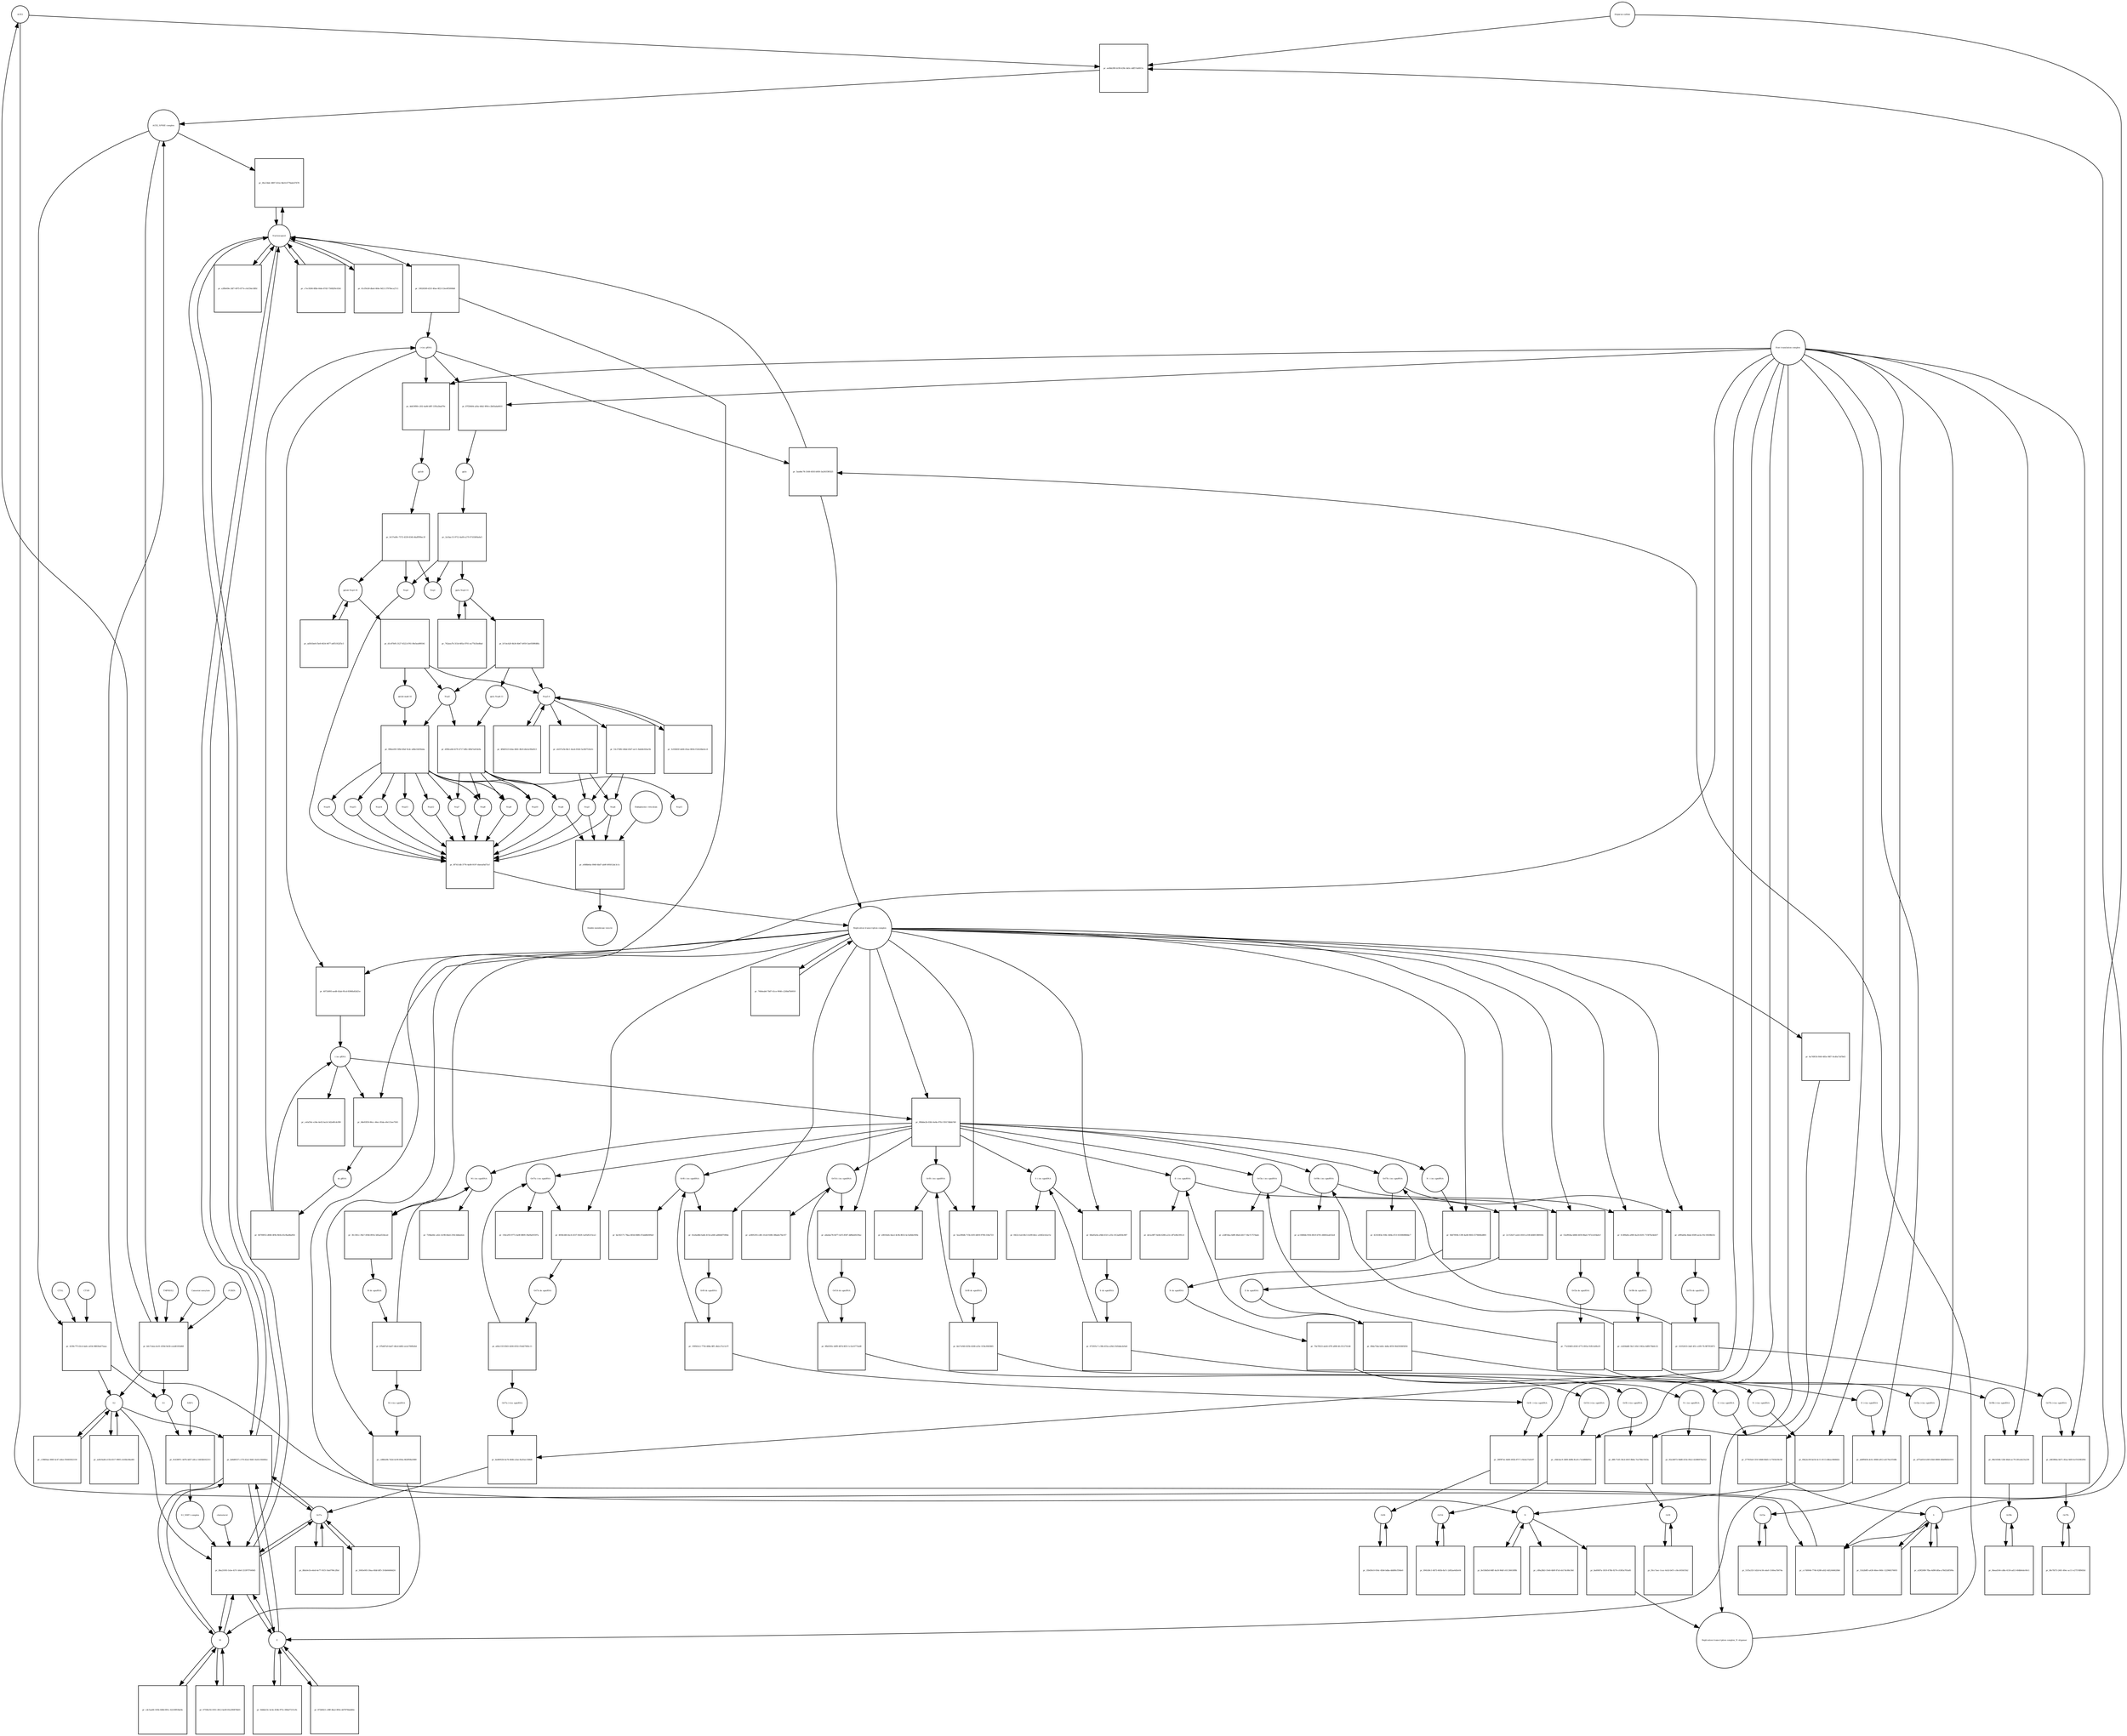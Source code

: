 strict digraph  {
ACE2 [annotation="", bipartite=0, cls=macromolecule, fontsize=4, label=ACE2, shape=circle];
"pr_ee0bb399-b199-439c-bb5c-ddf57afd015c" [annotation="", bipartite=1, cls=process, fontsize=4, label="pr_ee0bb399-b199-439c-bb5c-ddf57afd015c", shape=square];
"ACE2_SPIKE complex" [annotation="", bipartite=0, cls=complex, fontsize=4, label="ACE2_SPIKE complex", shape=circle];
"Heparan sulfate" [annotation="urn_miriam_obo.chebi_CHEBI%3A28815", bipartite=0, cls="simple chemical", fontsize=4, label="Heparan sulfate", shape=circle];
S [annotation=urn_miriam_uniprot_P0DTC2, bipartite=0, cls=macromolecule, fontsize=4, label=S, shape=circle];
Nucleocapsid [annotation="urn_miriam_obo.go_GO%3A0019013", bipartite=0, cls=complex, fontsize=4, label=Nucleocapsid, shape=circle];
"pr_0fa134dc-0897-451e-9dc8-6779abc67678" [annotation="", bipartite=1, cls=process, fontsize=4, label="pr_0fa134dc-0897-451e-9dc8-6779abc67678", shape=square];
"pr_4339c77f-43c4-4a6c-a034-98839a475aaa" [annotation="", bipartite=1, cls=process, fontsize=4, label="pr_4339c77f-43c4-4a6c-a034-98839a475aaa", shape=square];
S2 [annotation=urn_miriam_interpro_IPR002552, bipartite=0, cls=macromolecule, fontsize=4, label=S2, shape=circle];
CTSB [annotation="", bipartite=0, cls=macromolecule, fontsize=4, label=CTSB, shape=circle];
CTSL [annotation="", bipartite=0, cls=macromolecule, fontsize=4, label=CTSL, shape=circle];
S1 [annotation=urn_miriam_interpro_IPR002551, bipartite=0, cls=macromolecule, fontsize=4, label=S1, shape=circle];
"pr_cc7d0044-7746-4288-afd2-4d52444620b6" [annotation="", bipartite=1, cls=process, fontsize=4, label="pr_cc7d0044-7746-4288-afd2-4d52444620b6", shape=square];
"pr_8ba21093-3cbe-437c-b0ef-25397f7649d5" [annotation="", bipartite=1, cls=process, fontsize=4, label="pr_8ba21093-3cbe-437c-b0ef-25397f7649d5", shape=square];
cholesterol [annotation="urn_miriam_obo.chebi_CHEBI%3A16113", bipartite=0, cls="simple chemical", fontsize=4, label=cholesterol, shape=circle];
"S1_NRP1 complex" [annotation="", bipartite=0, cls=complex, fontsize=4, label="S1_NRP1 complex", shape=circle];
E [annotation=urn_miriam_uniprot_P0DTC4, bipartite=0, cls=macromolecule, fontsize=4, label=E, shape=circle];
M [annotation=urn_miriam_uniprot_P0DTC5, bipartite=0, cls=macromolecule, fontsize=4, label=M, shape=circle];
Orf7a [annotation=urn_miriam_uniprot_P0DTC7, bipartite=0, cls=macromolecule, fontsize=4, label=Orf7a, shape=circle];
"pr_10026569-d31f-40ae-8f23-53ee9f5006b8" [annotation="", bipartite=1, cls=process, fontsize=4, label="pr_10026569-d31f-40ae-8f23-53ee9f5006b8", shape=square];
"(+)ss gRNA" [annotation=urn_miriam_refseq_NC_045512, bipartite=0, cls="nucleic acid feature", fontsize=4, label="(+)ss gRNA", shape=circle];
N [annotation=urn_miriam_uniprot_P0DTC9, bipartite=0, cls="macromolecule multimer", fontsize=4, label=N, shape=circle];
"pr_c7ec9266-8fbb-44de-87d5-75682f0c63b1" [annotation="", bipartite=1, cls=process, fontsize=4, label="pr_c7ec9266-8fbb-44de-87d5-75682f0c63b1", shape=square];
"pr_61cf9cb9-dba4-464e-9d13-37978eca27c1" [annotation="", bipartite=1, cls=process, fontsize=4, label="pr_61cf9cb9-dba4-464e-9d13-37978eca27c1", shape=square];
"pr_c89a28b3-19e8-4b9f-87af-eb17dc88c58d" [annotation="", bipartite=1, cls=process, fontsize=4, label="pr_c89a28b3-19e8-4b9f-87af-eb17dc88c58d", shape=square];
"pr_8e558d5d-84ff-4a18-96df-c61136618f8b" [annotation="", bipartite=1, cls=process, fontsize=4, label="pr_8e558d5d-84ff-4a18-96df-c61136618f8b", shape=square];
"N (+)ss sgmRNA" [annotation=urn_miriam_ncbigene_43740575, bipartite=0, cls="nucleic acid feature", fontsize=4, label="N (+)ss sgmRNA", shape=circle];
"pr_69a2ec00-be54-4c11-8113-d8eac6848d2c" [annotation="", bipartite=1, cls=process, fontsize=4, label="pr_69a2ec00-be54-4c11-8113-d8eac6848d2c", shape=square];
"Host translation complex" [annotation="urn_miriam_obo.go_GO%3A0070992", bipartite=0, cls=complex, fontsize=4, label="Host translation complex", shape=circle];
"pr_a3f8e69e-24f7-4975-877e-c6cf54e16ffd" [annotation="", bipartite=1, cls=process, fontsize=4, label="pr_a3f8e69e-24f7-4975-877e-c6cf54e16ffd", shape=square];
"pr_b0c7cbea-bc01-459d-9e58-ceed6181b86f" [annotation="", bipartite=1, cls=process, fontsize=4, label="pr_b0c7cbea-bc01-459d-9e58-ceed6181b86f", shape=square];
FURIN [annotation="", bipartite=0, cls=macromolecule, fontsize=4, label=FURIN, shape=circle];
TMPRSS2 [annotation="", bipartite=0, cls=macromolecule, fontsize=4, label=TMPRSS2, shape=circle];
"Camostat mesylate" [annotation="urn_miriam_pubchem.compound_2536", bipartite=0, cls="simple chemical", fontsize=4, label="Camostat mesylate", shape=circle];
"pr_c396f4ae-006f-4c47-a8ee-f5045f452159" [annotation="", bipartite=1, cls=process, fontsize=4, label="pr_c396f4ae-006f-4c47-a8ee-f5045f452159", shape=square];
"Replication transcription complex_N oligomer" [annotation="", bipartite=0, cls=complex, fontsize=4, label="Replication transcription complex_N oligomer", shape=circle];
"pr_5aa8dc78-3168-4503-b930-3a261f3f0325" [annotation="", bipartite=1, cls=process, fontsize=4, label="pr_5aa8dc78-3168-4503-b930-3a261f3f0325", shape=square];
"Replication transcription complex" [annotation="", bipartite=0, cls=complex, fontsize=4, label="Replication transcription complex", shape=circle];
"pr_bd4d0537-c170-42a2-9d41-0a41c04440ec" [annotation="", bipartite=1, cls=process, fontsize=4, label="pr_bd4d0537-c170-42a2-9d41-0a41c04440ec", shape=square];
"pr_ae8c0ad4-e15b-4517-9905-cb16bc84a4fd" [annotation="", bipartite=1, cls=process, fontsize=4, label="pr_ae8c0ad4-e15b-4517-9905-cb16bc84a4fd", shape=square];
"pp1a Nsp3-11" [annotation=urn_miriam_uniprot_P0DTC1, bipartite=0, cls=macromolecule, fontsize=4, label="pp1a Nsp3-11", shape=circle];
"pr_b7cbcb20-4b34-4b47-b959-5ae0589fd8fa" [annotation="", bipartite=1, cls=process, fontsize=4, label="pr_b7cbcb20-4b34-4b47-b959-5ae0589fd8fa", shape=square];
"pp1a Nsp6-11" [annotation=urn_miriam_uniprot_P0DTC1, bipartite=0, cls=macromolecule, fontsize=4, label="pp1a Nsp6-11", shape=circle];
"Nsp3-4" [annotation="urn_miriam_ncbiprotein_YP_009725299|urn_miriam_ncbiprotein_YP_009725300", bipartite=0, cls=macromolecule, fontsize=4, label="Nsp3-4", shape=circle];
Nsp5 [annotation=urn_miriam_ncbiprotein_YP_009725301, bipartite=0, cls="macromolecule multimer", fontsize=4, label=Nsp5, shape=circle];
"Endoplasmic reticulum" [annotation="urn_miriam_obo.go_GO%3A0005783", bipartite=0, cls=complex, fontsize=4, label="Endoplasmic reticulum", shape=circle];
"pr_e088b64a-0949-4bd7-ab9f-695012dc3c1c" [annotation="", bipartite=1, cls=process, fontsize=4, label="pr_e088b64a-0949-4bd7-ab9f-695012dc3c1c", shape=square];
"Double-membrane vesicle" [annotation="urn_miriam_obo.go_GO%3A0039718", bipartite=0, cls=complex, fontsize=4, label="Double-membrane vesicle", shape=circle];
Nsp4 [annotation=urn_miriam_ncbiprotein_YP_009725300, bipartite=0, cls=macromolecule, fontsize=4, label=Nsp4, shape=circle];
Nsp3 [annotation=urn_miriam_ncbiprotein_YP_009725299, bipartite=0, cls=macromolecule, fontsize=4, label=Nsp3, shape=circle];
Nsp6 [annotation=urn_miriam_ncbiprotein_YP_009725302, bipartite=0, cls=macromolecule, fontsize=4, label=Nsp6, shape=circle];
"pr_762aea7b-315d-485a-8701-ea77b35ed8ad" [annotation="", bipartite=1, cls=process, fontsize=4, label="pr_762aea7b-315d-485a-8701-ea77b35ed8ad", shape=square];
"pr_5c83b92f-de66-45ae-8834-f32424be4cc6" [annotation="", bipartite=1, cls=process, fontsize=4, label="pr_5c83b92f-de66-45ae-8834-f32424be4cc6", shape=square];
"pp1ab Nsp3-16" [annotation=urn_miriam_uniprot_P0DTD1, bipartite=0, cls=macromolecule, fontsize=4, label="pp1ab Nsp3-16", shape=circle];
"pr_ad561be6-f5e8-4024-9d77-a6f51922f5c5" [annotation="", bipartite=1, cls=process, fontsize=4, label="pr_ad561be6-f5e8-4024-9d77-a6f51922f5c5", shape=square];
"pr_d1c87b95-3127-4522-b761-f8e5ea089341" [annotation="", bipartite=1, cls=process, fontsize=4, label="pr_d1c87b95-3127-4522-b761-f8e5ea089341", shape=square];
"pp1ab nsp6-16" [annotation=urn_miriam_uniprot_P0DTD1, bipartite=0, cls=macromolecule, fontsize=4, label="pp1ab nsp6-16", shape=circle];
"pr_cdc5aa66-165b-448d-891c-42230f03be9e" [annotation="", bipartite=1, cls=process, fontsize=4, label="pr_cdc5aa66-165b-448d-891c-42230f03be9e", shape=square];
"pr_0ddda53c-bc4e-454b-975c-084ef7215c9c" [annotation="", bipartite=1, cls=process, fontsize=4, label="pr_0ddda53c-bc4e-454b-975c-084ef7215c9c", shape=square];
"pr_e29f2089-7fba-4d98-bfba-a78d32df599a" [annotation="", bipartite=1, cls=process, fontsize=4, label="pr_e29f2089-7fba-4d98-bfba-a78d32df599a", shape=square];
"pr_07594c92-0351-49c2-be49-65e290876b01" [annotation="", bipartite=1, cls=process, fontsize=4, label="pr_07594c92-0351-49c2-be49-65e290876b01", shape=square];
"pr_872bf421-c88f-4ba2-805e-dd7879dadb6e" [annotation="", bipartite=1, cls=process, fontsize=4, label="pr_872bf421-c88f-4ba2-805e-dd7879dadb6e", shape=square];
"pr_51b2b8f5-a430-46ee-840c-122966576693" [annotation="", bipartite=1, cls=process, fontsize=4, label="pr_51b2b8f5-a430-46ee-840c-122966576693", shape=square];
"pr_8bfa0e1b-e6eb-4e77-91f3-16a0796c2fbd" [annotation="", bipartite=1, cls=process, fontsize=4, label="pr_8bfa0e1b-e6eb-4e77-91f3-16a0796c2fbd", shape=square];
Orf6 [annotation=urn_miriam_uniprot_P0DTC6, bipartite=0, cls=macromolecule, fontsize=4, label=Orf6, shape=circle];
"pr_1fb450c0-054c-45b6-bdba-ddd80cf59de0" [annotation="", bipartite=1, cls=process, fontsize=4, label="pr_1fb450c0-054c-45b6-bdba-ddd80cf59de0", shape=square];
Orf3a [annotation=urn_miriam_uniprot_P0DTC3, bipartite=0, cls=macromolecule, fontsize=4, label=Orf3a, shape=circle];
"pr_51f5a333-1d2d-4c56-a4a0-1160ea7b074a" [annotation="", bipartite=1, cls=process, fontsize=4, label="pr_51f5a333-1d2d-4c56-a4a0-1160ea7b074a", shape=square];
Orf8 [annotation=urn_miriam_uniprot_P0DTC8, bipartite=0, cls=macromolecule, fontsize=4, label=Orf8, shape=circle];
"pr_f0cc7aec-1cac-4cb3-b47c-c8ce503d15b2" [annotation="", bipartite=1, cls=process, fontsize=4, label="pr_f0cc7aec-1cac-4cb3-b47c-c8ce503d15b2", shape=square];
Orf9b [annotation=urn_miriam_uniprot_P0DTD2, bipartite=0, cls=macromolecule, fontsize=4, label=Orf9b, shape=circle];
"pr_0bead164-cd8a-4150-ad13-40db0ebc60c1" [annotation="", bipartite=1, cls=process, fontsize=4, label="pr_0bead164-cd8a-4150-ad13-40db0ebc60c1", shape=square];
Orf14 [annotation=urn_miriam_uniprot_P0DTD3, bipartite=0, cls=macromolecule, fontsize=4, label=Orf14, shape=circle];
"pr_0941d9c1-8d73-465b-8a7c-2d92ae6d5e04" [annotation="", bipartite=1, cls=process, fontsize=4, label="pr_0941d9c1-8d73-465b-8a7c-2d92ae6d5e04", shape=square];
Orf7b [annotation=urn_miriam_uniprot_P0DTD8, bipartite=0, cls=macromolecule, fontsize=4, label=Orf7b, shape=circle];
"pr_8fe7fd73-2401-49ec-ac11-e2757df845b1" [annotation="", bipartite=1, cls=process, fontsize=4, label="pr_8fe7fd73-2401-49ec-ac11-e2757df845b1", shape=square];
"pr_5065e005-30aa-4fdd-bff5-314b64466d24" [annotation="", bipartite=1, cls=process, fontsize=4, label="pr_5065e005-30aa-4fdd-bff5-314b64466d24", shape=square];
"M (+)ss sgmRNA" [annotation="", bipartite=0, cls="nucleic acid feature", fontsize=4, label="M (+)ss sgmRNA", shape=circle];
"pr_cd8bfa9b-7d2d-4c09-856a-862ff08a5989" [annotation="", bipartite=1, cls=process, fontsize=4, label="pr_cd8bfa9b-7d2d-4c09-856a-862ff08a5989", shape=square];
"E (+)ss sgmRNA" [annotation="", bipartite=0, cls="nucleic acid feature", fontsize=4, label="E (+)ss sgmRNA", shape=circle];
"pr_ab9f9456-dc0c-4968-a812-ed170a1f168b" [annotation="", bipartite=1, cls=process, fontsize=4, label="pr_ab9f9456-dc0c-4968-a812-ed170a1f168b", shape=square];
"S (+)ss sgmRNA" [annotation="", bipartite=0, cls="nucleic acid feature", fontsize=4, label="S (+)ss sgmRNA", shape=circle];
"pr_277935e0-331f-4848-8b45-1c7503e59c58" [annotation="", bipartite=1, cls=process, fontsize=4, label="pr_277935e0-331f-4848-8b45-1c7503e59c58", shape=square];
"Orf7a (+)ss sgmRNA" [annotation="", bipartite=0, cls="nucleic acid feature", fontsize=4, label="Orf7a (+)ss sgmRNA", shape=circle];
"pr_bed6952b-4a76-464b-a3ae-8a2faec568d0" [annotation="", bipartite=1, cls=process, fontsize=4, label="pr_bed6952b-4a76-464b-a3ae-8a2faec568d0", shape=square];
"Orf6  (+)ss sgmRNA" [annotation="", bipartite=0, cls="nucleic acid feature", fontsize=4, label="Orf6  (+)ss sgmRNA", shape=circle];
"pr_28f9f7ee-4d40-492b-8717-c9e4e27a0e97" [annotation="", bipartite=1, cls=process, fontsize=4, label="pr_28f9f7ee-4d40-492b-8717-c9e4e27a0e97", shape=square];
"Orf3a (+)ss sgmRNA" [annotation="", bipartite=0, cls="nucleic acid feature", fontsize=4, label="Orf3a (+)ss sgmRNA", shape=circle];
"pr_af75a654-b30f-45b0-8808-46b69b5b1810" [annotation="", bipartite=1, cls=process, fontsize=4, label="pr_af75a654-b30f-45b0-8808-46b69b5b1810", shape=square];
"Orf8 (+)ss sgmRNA" [annotation="", bipartite=0, cls="nucleic acid feature", fontsize=4, label="Orf8 (+)ss sgmRNA", shape=circle];
"pr_d8fc71d5-36cd-401f-8b6a-7ea79dc5543a" [annotation="", bipartite=1, cls=process, fontsize=4, label="pr_d8fc71d5-36cd-401f-8b6a-7ea79dc5543a", shape=square];
"Orf9b (+)ss sgmRNA" [annotation="", bipartite=0, cls="nucleic acid feature", fontsize=4, label="Orf9b (+)ss sgmRNA", shape=circle];
"pr_08e1656b-12bf-46eb-ac79-281a4e23a239" [annotation="", bipartite=1, cls=process, fontsize=4, label="pr_08e1656b-12bf-46eb-ac79-281a4e23a239", shape=square];
"Orf14 (+)ss sgmRNA" [annotation="", bipartite=0, cls="nucleic acid feature", fontsize=4, label="Orf14 (+)ss sgmRNA", shape=circle];
"pr_c8dcbac9-3d00-4d9b-8ca9-c7e3d86bf91e" [annotation="", bipartite=1, cls=process, fontsize=4, label="pr_c8dcbac9-3d00-4d9b-8ca9-c7e3d86bf91e", shape=square];
"Orf7b (+)ss sgmRNA" [annotation="", bipartite=0, cls="nucleic acid feature", fontsize=4, label="Orf7b (+)ss sgmRNA", shape=circle];
"pr_e663f66a-bb71-45ea-9d5f-4cf102902f04" [annotation="", bipartite=1, cls=process, fontsize=4, label="pr_e663f66a-bb71-45ea-9d5f-4cf102902f04", shape=square];
"(-)ss gRNA" [annotation=urn_miriam_refseq_NC_045512, bipartite=0, cls="nucleic acid feature", fontsize=4, label="(-)ss gRNA", shape=circle];
"pr_cefaf34c-e34e-4e02-ba1d-3d2e8fcdcf80" [annotation="", bipartite=1, cls=process, fontsize=4, label="pr_cefaf34c-e34e-4e02-ba1d-3d2e8fcdcf80", shape=square];
"pr_8a6f487a-1819-478b-9276-c0383a705a85" [annotation="", bipartite=1, cls=process, fontsize=4, label="pr_8a6f487a-1819-478b-9276-c0383a705a85", shape=square];
"pr_40724093-aed8-43ab-95cd-8306fa82d21e" [annotation="", bipartite=1, cls=process, fontsize=4, label="pr_40724093-aed8-43ab-95cd-8306fa82d21e", shape=square];
"M (-)ss sgmRNA" [annotation=urn_miriam_ncbigene_43740571, bipartite=0, cls="nucleic acid feature", fontsize=4, label="M (-)ss sgmRNA", shape=circle];
"pr_729da44c-a42c-4c98-b0a4-259c3ddeeb2e" [annotation="", bipartite=1, cls=process, fontsize=4, label="pr_729da44c-a42c-4c98-b0a4-259c3ddeeb2e", shape=square];
"E (-)ss sgmRNA" [annotation=urn_miriam_ncbigene_43740570, bipartite=0, cls="nucleic acid feature", fontsize=4, label="E (-)ss sgmRNA", shape=circle];
"pr_de1a28f7-0e8d-4286-a22c-df7e0b2391c4" [annotation="", bipartite=1, cls=process, fontsize=4, label="pr_de1a28f7-0e8d-4286-a22c-df7e0b2391c4", shape=square];
"S (-)ss sgmRNA" [annotation="", bipartite=0, cls="nucleic acid feature", fontsize=4, label="S (-)ss sgmRNA", shape=circle];
"pr_0422c1ed-68c3-4c89-b6cc-a5462cb3a15c" [annotation="", bipartite=1, cls=process, fontsize=4, label="pr_0422c1ed-68c3-4c89-b6cc-a5462cb3a15c", shape=square];
"Orf7a (-)ss sgmRNA" [annotation="", bipartite=0, cls="nucleic acid feature", fontsize=4, label="Orf7a (-)ss sgmRNA", shape=circle];
"pr_156cef5f-9772-4e8f-8809-39af4e05597a" [annotation="", bipartite=1, cls=process, fontsize=4, label="pr_156cef5f-9772-4e8f-8809-39af4e05597a", shape=square];
"Orf6 (-)ss sgmRNA" [annotation="", bipartite=0, cls="nucleic acid feature", fontsize=4, label="Orf6 (-)ss sgmRNA", shape=circle];
"pr_be182171-78aa-483d-8486-47abd8d309a0" [annotation="", bipartite=1, cls=process, fontsize=4, label="pr_be182171-78aa-483d-8486-47abd8d309a0", shape=square];
"Orf3a (-)ss sgmRNA" [annotation="", bipartite=0, cls="nucleic acid feature", fontsize=4, label="Orf3a (-)ss sgmRNA", shape=circle];
"pr_a3df18ea-6df8-46eb-b617-56e7c757dadc" [annotation="", bipartite=1, cls=process, fontsize=4, label="pr_a3df18ea-6df8-46eb-b617-56e7c757dadc", shape=square];
"Orf8 (-)ss sgmRNA" [annotation="", bipartite=0, cls="nucleic acid feature", fontsize=4, label="Orf8 (-)ss sgmRNA", shape=circle];
"pr_e0610efe-6ee2-4c0b-8632-bc5e6bb35f0e" [annotation="", bipartite=1, cls=process, fontsize=4, label="pr_e0610efe-6ee2-4c0b-8632-bc5e6bb35f0e", shape=square];
"Orf9b (-)ss sgmRNA" [annotation="", bipartite=0, cls="nucleic acid feature", fontsize=4, label="Orf9b (-)ss sgmRNA", shape=circle];
"pr_ac1666bb-91fd-49c9-b761-d4602ea632e4" [annotation="", bipartite=1, cls=process, fontsize=4, label="pr_ac1666bb-91fd-49c9-b761-d4602ea632e4", shape=square];
"Orf14 (-)ss sgmRNA" [annotation="", bipartite=0, cls="nucleic acid feature", fontsize=4, label="Orf14 (-)ss sgmRNA", shape=circle];
"pr_a2805293-cd61-41e8-9286-38ba0e70e357" [annotation="", bipartite=1, cls=process, fontsize=4, label="pr_a2805293-cd61-41e8-9286-38ba0e70e357", shape=square];
"Orf7b (-)ss sgmRNA" [annotation="", bipartite=0, cls="nucleic acid feature", fontsize=4, label="Orf7b (-)ss sgmRNA", shape=circle];
"pr_4216383e-938c-4b9a-b7cf-83306086bbc7" [annotation="", bipartite=1, cls=process, fontsize=4, label="pr_4216383e-938c-4b9a-b7cf-83306086bbc7", shape=square];
"pr_68e93f30-86cc-44ec-85da-e9e115ee7565" [annotation="", bipartite=1, cls=process, fontsize=4, label="pr_68e93f30-86cc-44ec-85da-e9e115ee7565", shape=square];
"ds gRNA" [annotation=urn_miriam_refseq_NC_045512, bipartite=0, cls="nucleic acid feature", fontsize=4, label="ds gRNA", shape=circle];
"pr_3fc33fcc-39a7-459d-891b-3d5aef22bced" [annotation="", bipartite=1, cls=process, fontsize=4, label="pr_3fc33fcc-39a7-459d-891b-3d5aef22bced", shape=square];
"M ds sgmRNA" [annotation="", bipartite=0, cls="nucleic acid feature", fontsize=4, label="M ds sgmRNA", shape=circle];
"pr_2c152b37-eeb3-4503-a338-b6481386920c" [annotation="", bipartite=1, cls=process, fontsize=4, label="pr_2c152b37-eeb3-4503-a338-b6481386920c", shape=square];
"E ds sgmRNA" [annotation="", bipartite=0, cls="nucleic acid feature", fontsize=4, label="E ds sgmRNA", shape=circle];
"pr_68a65e0a-e9dd-4321-a55c-812ad456c887" [annotation="", bipartite=1, cls=process, fontsize=4, label="pr_68a65e0a-e9dd-4321-a55c-812ad456c887", shape=square];
"S ds sgmRNA" [annotation="", bipartite=0, cls="nucleic acid feature", fontsize=4, label="S ds sgmRNA", shape=circle];
"pr_4058cbfb-0ec4-4337-8429-1a05d5215ce2" [annotation="", bipartite=1, cls=process, fontsize=4, label="pr_4058cbfb-0ec4-4337-8429-1a05d5215ce2", shape=square];
"Orf7a ds sgmRNA" [annotation="", bipartite=0, cls="nucleic acid feature", fontsize=4, label="Orf7a ds sgmRNA", shape=circle];
"pr_61e6ed8d-fadb-415d-a440-ad6b0d759fde" [annotation="", bipartite=1, cls=process, fontsize=4, label="pr_61e6ed8d-fadb-415d-a440-ad6b0d759fde", shape=square];
"Orf6 ds sgmRNA" [annotation="", bipartite=0, cls="nucleic acid feature", fontsize=4, label="Orf6 ds sgmRNA", shape=circle];
"pr_53a992ba-b848-4459-8ba4-767e1d18a6cf" [annotation="", bipartite=1, cls=process, fontsize=4, label="pr_53a992ba-b848-4459-8ba4-767e1d18a6cf", shape=square];
"Orf3a ds sgmRNA" [annotation="", bipartite=0, cls="nucleic acid feature", fontsize=4, label="Orf3a ds sgmRNA", shape=circle];
"pr_5ea290db-715b-43f3-b859-970fc334e723" [annotation="", bipartite=1, cls=process, fontsize=4, label="pr_5ea290db-715b-43f3-b859-970fc334e723", shape=square];
"Orf8 ds sgmRNA" [annotation="", bipartite=0, cls="nucleic acid feature", fontsize=4, label="Orf8 ds sgmRNA", shape=circle];
"pr_fc389a9e-a969-4a24-8201-71587bcbb437" [annotation="", bipartite=1, cls=process, fontsize=4, label="pr_fc389a9e-a969-4a24-8201-71587bcbb437", shape=square];
"Orf9b ds sgmRNA" [annotation="", bipartite=0, cls="nucleic acid feature", fontsize=4, label="Orf9b ds sgmRNA", shape=circle];
"pr_a6edee78-0d77-4cf5-8587-ddfbeb9239ac" [annotation="", bipartite=1, cls=process, fontsize=4, label="pr_a6edee78-0d77-4cf5-8587-ddfbeb9239ac", shape=square];
"Orf14 ds sgmRNA" [annotation="", bipartite=0, cls="nucleic acid feature", fontsize=4, label="Orf14 ds sgmRNA", shape=circle];
"pr_e9f0ab9a-8dad-4589-ae2a-93c10438b33c" [annotation="", bipartite=1, cls=process, fontsize=4, label="pr_e9f0ab9a-8dad-4589-ae2a-93c10438b33c", shape=square];
"Orf7b ds sgmRNA" [annotation="", bipartite=0, cls="nucleic acid feature", fontsize=4, label="Orf7b ds sgmRNA", shape=circle];
"pr_64700052-d840-4f0b-9b5b-45cfba48a854" [annotation="", bipartite=1, cls=process, fontsize=4, label="pr_64700052-d840-4f0b-9b5b-45cfba48a854", shape=square];
"pr_87b487a9-ba67-48cd-b882-ee2a700fb2b4" [annotation="", bipartite=1, cls=process, fontsize=4, label="pr_87b487a9-ba67-48cd-b882-ee2a700fb2b4", shape=square];
"pr_89da75da-b40c-4d6a-8f59-90d393885856" [annotation="", bipartite=1, cls=process, fontsize=4, label="pr_89da75da-b40c-4d6a-8f59-90d393885856", shape=square];
"pr_072935c7-c39b-455a-a29d-2545dda3e9a8" [annotation="", bipartite=1, cls=process, fontsize=4, label="pr_072935c7-c39b-455a-a29d-2545dda3e9a8", shape=square];
"pr_a6fa115f-8563-4200-8352-f16d27083c11" [annotation="", bipartite=1, cls=process, fontsize=4, label="pr_a6fa115f-8563-4200-8352-f16d27083c11", shape=square];
"pr_199563c2-7756-488a-8ff1-db2c27a11e7f" [annotation="", bipartite=1, cls=process, fontsize=4, label="pr_199563c2-7756-488a-8ff1-db2c27a11e7f", shape=square];
"pr_77a50483-d345-4772-893a-91ffcfa9fa35" [annotation="", bipartite=1, cls=process, fontsize=4, label="pr_77a50483-d345-4772-893a-91ffcfa9fa35", shape=square];
"pr_bb17e940-825b-4268-a25e-1f34cf683865" [annotation="", bipartite=1, cls=process, fontsize=4, label="pr_bb17e940-825b-4268-a25e-1f34cf683865", shape=square];
"pr_cb204dd0-56c5-49c5-962a-0df817bb0c32" [annotation="", bipartite=1, cls=process, fontsize=4, label="pr_cb204dd0-56c5-49c5-962a-0df817bb0c32", shape=square];
"pr_9fb0393c-b9f9-487d-8f25-1c5a10773ed8" [annotation="", bipartite=1, cls=process, fontsize=4, label="pr_9fb0393c-b9f9-487d-8f25-1c5a10773ed8", shape=square];
"pr_16352633-2def-4f1c-a5f9-7fc987953872" [annotation="", bipartite=1, cls=process, fontsize=4, label="pr_16352633-2def-4f1c-a5f9-7fc987953872", shape=square];
"N  (-)ss sgmRNA" [annotation=urn_miriam_ncbigene_43740575, bipartite=0, cls="nucleic acid feature", fontsize=4, label="N  (-)ss sgmRNA", shape=circle];
"pr_0b47093b-139f-4a48-9602-f27666fed801" [annotation="", bipartite=1, cls=process, fontsize=4, label="pr_0b47093b-139f-4a48-9602-f27666fed801", shape=square];
"N ds sgmRNA" [annotation="", bipartite=0, cls="nucleic acid feature", fontsize=4, label="N ds sgmRNA", shape=circle];
"pr_70a78523-ab26-47ff-a898-4fc351274148" [annotation="", bipartite=1, cls=process, fontsize=4, label="pr_70a78523-ab26-47ff-a898-4fc351274148", shape=square];
"N (-)ss sgmRNA" [annotation="", bipartite=0, cls="nucleic acid feature", fontsize=4, label="N (-)ss sgmRNA", shape=circle];
pp1ab [annotation=urn_miriam_uniprot_P0DTD1, bipartite=0, cls=macromolecule, fontsize=4, label=pp1ab, shape=circle];
"pr_0c57ed9c-7572-4339-834f-d4afff99ec3f" [annotation="", bipartite=1, cls=process, fontsize=4, label="pr_0c57ed9c-7572-4339-834f-d4afff99ec3f", shape=square];
Nsp2 [annotation=urn_miriam_ncbiprotein_YP_009725298, bipartite=0, cls=macromolecule, fontsize=4, label=Nsp2, shape=circle];
Nsp1 [annotation=urn_miriam_ncbiprotein_YP_009725297, bipartite=0, cls=macromolecule, fontsize=4, label=Nsp1, shape=circle];
pp1a [annotation=urn_miriam_uniprot_P0DTC1, bipartite=0, cls=macromolecule, fontsize=4, label=pp1a, shape=circle];
"pr_2a1bac15-9712-4a69-a17f-671036f4a6e5" [annotation="", bipartite=1, cls=process, fontsize=4, label="pr_2a1bac15-9712-4a69-a17f-671036f4a6e5", shape=square];
"pr_4f8d5523-feba-4841-8fe9-d4cbc09af413" [annotation="", bipartite=1, cls=process, fontsize=4, label="pr_4f8d5523-feba-4841-8fe9-d4cbc09af413", shape=square];
"pr_53c37d82-44bd-45d7-ae11-8ab4b32fae5b" [annotation="", bipartite=1, cls=process, fontsize=4, label="pr_53c37d82-44bd-45d7-ae11-8ab4b32fae5b", shape=square];
"pr_eb557a5b-84c1-4ea4-81b0-5a3fd7534cfc" [annotation="", bipartite=1, cls=process, fontsize=4, label="pr_eb557a5b-84c1-4ea4-81b0-5a3fd7534cfc", shape=square];
"pr_d5f8ca4b-6270-4717-bffe-4f4b7ed10e9a" [annotation="", bipartite=1, cls=process, fontsize=4, label="pr_d5f8ca4b-6270-4717-bffe-4f4b7ed10e9a", shape=square];
Nsp7 [annotation=urn_miriam_ncbiprotein_YP_009725303, bipartite=0, cls=macromolecule, fontsize=4, label=Nsp7, shape=circle];
Nsp8 [annotation=urn_miriam_ncbiprotein_YP_009725304, bipartite=0, cls=macromolecule, fontsize=4, label=Nsp8, shape=circle];
Nsp9 [annotation=urn_miriam_ncbiprotein_YP_009725305, bipartite=0, cls=macromolecule, fontsize=4, label=Nsp9, shape=circle];
Nsp10 [annotation=urn_miriam_ncbiprotein_YP_009725306, bipartite=0, cls=macromolecule, fontsize=4, label=Nsp10, shape=circle];
Nsp11 [annotation=urn_miriam_ncbiprotein_YP_009725312, bipartite=0, cls=macromolecule, fontsize=4, label=Nsp11, shape=circle];
"pr_996ee05f-5f8d-49af-9cdc-a86e1b030aba" [annotation="", bipartite=1, cls=process, fontsize=4, label="pr_996ee05f-5f8d-49af-9cdc-a86e1b030aba", shape=square];
Nsp13 [annotation=urn_miriam_ncbiprotein_YP_009725308, bipartite=0, cls=macromolecule, fontsize=4, label=Nsp13, shape=circle];
Nsp12 [annotation=urn_miriam_ncbiprotein_YP_009725307, bipartite=0, cls=macromolecule, fontsize=4, label=Nsp12, shape=circle];
Nsp16 [annotation=urn_miriam_ncbiprotein_YP_009725311, bipartite=0, cls=macromolecule, fontsize=4, label=Nsp16, shape=circle];
Nsp15 [annotation=urn_miriam_ncbiprotein_YP_009725310, bipartite=0, cls=macromolecule, fontsize=4, label=Nsp15, shape=circle];
Nsp14 [annotation=urn_miriam_ncbiprotein_YP_009725309, bipartite=0, cls=macromolecule, fontsize=4, label=Nsp14, shape=circle];
"pr_9f7411db-3776-4a08-9197-ebeeaf4d73cf" [annotation="", bipartite=1, cls=process, fontsize=4, label="pr_9f7411db-3776-4a08-9197-ebeeaf4d73cf", shape=square];
"pr_87f28404-a26a-44b2-9f04-c2b83ada8610" [annotation="", bipartite=1, cls=process, fontsize=4, label="pr_87f28404-a26a-44b2-9f04-c2b83ada8610", shape=square];
"pr_4dd19f80-c202-4a86-bfff-13f5a2bad79c" [annotation="", bipartite=1, cls=process, fontsize=4, label="pr_4dd19f80-c202-4a86-bfff-13f5a2bad79c", shape=square];
"pr_92a3d072-9dd8-433e-85e2-42496970a552" [annotation="", bipartite=1, cls=process, fontsize=4, label="pr_92a3d072-9dd8-433e-85e2-42496970a552", shape=square];
"pr_740deab6-7b87-41ce-9046-c226bd7b0010" [annotation="", bipartite=1, cls=process, fontsize=4, label="pr_740deab6-7b87-41ce-9046-c226bd7b0010", shape=square];
"pr_6a749f18-f440-485e-98f7-9cd0a73d7b63" [annotation="", bipartite=1, cls=process, fontsize=4, label="pr_6a749f18-f440-485e-98f7-9cd0a73d7b63", shape=square];
"pr_9fbbbe2b-03b5-4e8a-97b1-f5017dbbb7d0" [annotation="", bipartite=1, cls=process, fontsize=4, label="pr_9fbbbe2b-03b5-4e8a-97b1-f5017dbbb7d0", shape=square];
"pr_9c43897c-4d7b-4d57-a8ca-1445db162311" [annotation="", bipartite=1, cls=process, fontsize=4, label="pr_9c43897c-4d7b-4d57-a8ca-1445db162311", shape=square];
NRP1 [annotation="", bipartite=0, cls=macromolecule, fontsize=4, label=NRP1, shape=circle];
ACE2 -> "pr_ee0bb399-b199-439c-bb5c-ddf57afd015c"  [annotation="", interaction_type=consumption];
ACE2 -> "pr_cc7d0044-7746-4288-afd2-4d52444620b6"  [annotation="", interaction_type=consumption];
"pr_ee0bb399-b199-439c-bb5c-ddf57afd015c" -> "ACE2_SPIKE complex"  [annotation="", interaction_type=production];
"ACE2_SPIKE complex" -> "pr_0fa134dc-0897-451e-9dc8-6779abc67678"  [annotation="urn_miriam_pubmed_32142651|urn_miriam_pubmed_32094589|urn_miriam_taxonomy_2697049", interaction_type=stimulation];
"ACE2_SPIKE complex" -> "pr_4339c77f-43c4-4a6c-a034-98839a475aaa"  [annotation="", interaction_type=consumption];
"ACE2_SPIKE complex" -> "pr_b0c7cbea-bc01-459d-9e58-ceed6181b86f"  [annotation="", interaction_type=consumption];
"Heparan sulfate" -> "pr_ee0bb399-b199-439c-bb5c-ddf57afd015c"  [annotation="urn_miriam_pubmed_32142651|urn_miriam_pubmed_32094589|urn_miriam_taxonomy_2697049|urn_miriam_pubmed_32970989", interaction_type=stimulation];
"Heparan sulfate" -> "pr_cc7d0044-7746-4288-afd2-4d52444620b6"  [annotation="urn_miriam_pubmed_32142651|urn_miriam_pubmed_32094589|urn_miriam_taxonomy_2697049|urn_miriam_pubmed_32155444|urn_miriam_pubmed_32970989", interaction_type=stimulation];
S -> "pr_ee0bb399-b199-439c-bb5c-ddf57afd015c"  [annotation="", interaction_type=consumption];
S -> "pr_cc7d0044-7746-4288-afd2-4d52444620b6"  [annotation="", interaction_type=consumption];
S -> "pr_e29f2089-7fba-4d98-bfba-a78d32df599a"  [annotation="", interaction_type=consumption];
S -> "pr_51b2b8f5-a430-46ee-840c-122966576693"  [annotation="", interaction_type=consumption];
Nucleocapsid -> "pr_0fa134dc-0897-451e-9dc8-6779abc67678"  [annotation="", interaction_type=consumption];
Nucleocapsid -> "pr_8ba21093-3cbe-437c-b0ef-25397f7649d5"  [annotation="", interaction_type=consumption];
Nucleocapsid -> "pr_10026569-d31f-40ae-8f23-53ee9f5006b8"  [annotation="", interaction_type=consumption];
Nucleocapsid -> "pr_c7ec9266-8fbb-44de-87d5-75682f0c63b1"  [annotation="", interaction_type=consumption];
Nucleocapsid -> "pr_61cf9cb9-dba4-464e-9d13-37978eca27c1"  [annotation="", interaction_type=consumption];
Nucleocapsid -> "pr_a3f8e69e-24f7-4975-877e-c6cf54e16ffd"  [annotation="", interaction_type=consumption];
Nucleocapsid -> "pr_bd4d0537-c170-42a2-9d41-0a41c04440ec"  [annotation="", interaction_type=consumption];
"pr_0fa134dc-0897-451e-9dc8-6779abc67678" -> Nucleocapsid  [annotation="", interaction_type=production];
"pr_4339c77f-43c4-4a6c-a034-98839a475aaa" -> S2  [annotation="", interaction_type=production];
"pr_4339c77f-43c4-4a6c-a034-98839a475aaa" -> S1  [annotation="", interaction_type=production];
S2 -> "pr_8ba21093-3cbe-437c-b0ef-25397f7649d5"  [annotation="urn_miriam_pubmed_32142651|urn_miriam_pubmed_32094589|urn_miriam_pubmed_32047258|urn_miriam_taxonomy_2697049|urn_miriam_pubmed_32944968", interaction_type=stimulation];
S2 -> "pr_c396f4ae-006f-4c47-a8ee-f5045f452159"  [annotation="", interaction_type=consumption];
S2 -> "pr_bd4d0537-c170-42a2-9d41-0a41c04440ec"  [annotation="urn_miriam_pubmed_32142651|urn_miriam_pubmed_32047258|urn_miriam_taxonomy_2697049", interaction_type=stimulation];
S2 -> "pr_ae8c0ad4-e15b-4517-9905-cb16bc84a4fd"  [annotation="", interaction_type=consumption];
CTSB -> "pr_4339c77f-43c4-4a6c-a034-98839a475aaa"  [annotation="urn_miriam_pubmed_32142651|urn_miriam_taxonomy_2697049", interaction_type=catalysis];
CTSL -> "pr_4339c77f-43c4-4a6c-a034-98839a475aaa"  [annotation="urn_miriam_pubmed_32142651|urn_miriam_taxonomy_2697049", interaction_type=catalysis];
S1 -> "pr_9c43897c-4d7b-4d57-a8ca-1445db162311"  [annotation="", interaction_type=consumption];
"pr_cc7d0044-7746-4288-afd2-4d52444620b6" -> "ACE2_SPIKE complex"  [annotation="", interaction_type=production];
"pr_8ba21093-3cbe-437c-b0ef-25397f7649d5" -> Nucleocapsid  [annotation="", interaction_type=production];
"pr_8ba21093-3cbe-437c-b0ef-25397f7649d5" -> E  [annotation="", interaction_type=production];
"pr_8ba21093-3cbe-437c-b0ef-25397f7649d5" -> M  [annotation="", interaction_type=production];
"pr_8ba21093-3cbe-437c-b0ef-25397f7649d5" -> Orf7a  [annotation="", interaction_type=production];
cholesterol -> "pr_8ba21093-3cbe-437c-b0ef-25397f7649d5"  [annotation="urn_miriam_pubmed_32142651|urn_miriam_pubmed_32094589|urn_miriam_pubmed_32047258|urn_miriam_taxonomy_2697049|urn_miriam_pubmed_32944968", interaction_type=stimulation];
"S1_NRP1 complex" -> "pr_8ba21093-3cbe-437c-b0ef-25397f7649d5"  [annotation="urn_miriam_pubmed_32142651|urn_miriam_pubmed_32094589|urn_miriam_pubmed_32047258|urn_miriam_taxonomy_2697049|urn_miriam_pubmed_32944968", interaction_type=stimulation];
E -> "pr_8ba21093-3cbe-437c-b0ef-25397f7649d5"  [annotation="", interaction_type=consumption];
E -> "pr_bd4d0537-c170-42a2-9d41-0a41c04440ec"  [annotation="", interaction_type=consumption];
E -> "pr_0ddda53c-bc4e-454b-975c-084ef7215c9c"  [annotation="", interaction_type=consumption];
E -> "pr_872bf421-c88f-4ba2-805e-dd7879dadb6e"  [annotation="", interaction_type=consumption];
M -> "pr_8ba21093-3cbe-437c-b0ef-25397f7649d5"  [annotation="", interaction_type=consumption];
M -> "pr_bd4d0537-c170-42a2-9d41-0a41c04440ec"  [annotation="", interaction_type=consumption];
M -> "pr_cdc5aa66-165b-448d-891c-42230f03be9e"  [annotation="", interaction_type=consumption];
M -> "pr_07594c92-0351-49c2-be49-65e290876b01"  [annotation="", interaction_type=consumption];
Orf7a -> "pr_8ba21093-3cbe-437c-b0ef-25397f7649d5"  [annotation="", interaction_type=consumption];
Orf7a -> "pr_bd4d0537-c170-42a2-9d41-0a41c04440ec"  [annotation="", interaction_type=consumption];
Orf7a -> "pr_8bfa0e1b-e6eb-4e77-91f3-16a0796c2fbd"  [annotation="", interaction_type=consumption];
Orf7a -> "pr_5065e005-30aa-4fdd-bff5-314b64466d24"  [annotation="", interaction_type=consumption];
"pr_10026569-d31f-40ae-8f23-53ee9f5006b8" -> "(+)ss gRNA"  [annotation="", interaction_type=production];
"pr_10026569-d31f-40ae-8f23-53ee9f5006b8" -> N  [annotation="", interaction_type=production];
"(+)ss gRNA" -> "pr_5aa8dc78-3168-4503-b930-3a261f3f0325"  [annotation="", interaction_type=consumption];
"(+)ss gRNA" -> "pr_40724093-aed8-43ab-95cd-8306fa82d21e"  [annotation="", interaction_type=consumption];
"(+)ss gRNA" -> "pr_87f28404-a26a-44b2-9f04-c2b83ada8610"  [annotation="", interaction_type=consumption];
"(+)ss gRNA" -> "pr_4dd19f80-c202-4a86-bfff-13f5a2bad79c"  [annotation="", interaction_type=consumption];
N -> "pr_c89a28b3-19e8-4b9f-87af-eb17dc88c58d"  [annotation="", interaction_type=consumption];
N -> "pr_8e558d5d-84ff-4a18-96df-c61136618f8b"  [annotation="", interaction_type=consumption];
N -> "pr_8a6f487a-1819-478b-9276-c0383a705a85"  [annotation="", interaction_type=consumption];
"pr_c7ec9266-8fbb-44de-87d5-75682f0c63b1" -> Nucleocapsid  [annotation="", interaction_type=production];
"pr_61cf9cb9-dba4-464e-9d13-37978eca27c1" -> Nucleocapsid  [annotation="", interaction_type=production];
"pr_8e558d5d-84ff-4a18-96df-c61136618f8b" -> N  [annotation="", interaction_type=production];
"N (+)ss sgmRNA" -> "pr_69a2ec00-be54-4c11-8113-d8eac6848d2c"  [annotation="", interaction_type=consumption];
"pr_69a2ec00-be54-4c11-8113-d8eac6848d2c" -> N  [annotation="", interaction_type=production];
"Host translation complex" -> "pr_69a2ec00-be54-4c11-8113-d8eac6848d2c"  [annotation="", interaction_type="necessary stimulation"];
"Host translation complex" -> "pr_cd8bfa9b-7d2d-4c09-856a-862ff08a5989"  [annotation="urn_miriam_pubmed_31226023|urn_miriam_pubmed_27712623", interaction_type="necessary stimulation"];
"Host translation complex" -> "pr_ab9f9456-dc0c-4968-a812-ed170a1f168b"  [annotation="urn_miriam_pubmed_31226023|urn_miriam_pubmed_27712623", interaction_type="necessary stimulation"];
"Host translation complex" -> "pr_277935e0-331f-4848-8b45-1c7503e59c58"  [annotation="urn_miriam_pubmed_31226023|urn_miriam_pubmed_27712623", interaction_type="necessary stimulation"];
"Host translation complex" -> "pr_bed6952b-4a76-464b-a3ae-8a2faec568d0"  [annotation="urn_miriam_pubmed_31226023|urn_miriam_pubmed_27712623", interaction_type="necessary stimulation"];
"Host translation complex" -> "pr_28f9f7ee-4d40-492b-8717-c9e4e27a0e97"  [annotation="urn_miriam_pubmed_31226023|urn_miriam_pubmed_27712623", interaction_type="necessary stimulation"];
"Host translation complex" -> "pr_af75a654-b30f-45b0-8808-46b69b5b1810"  [annotation="urn_miriam_pubmed_31226023|urn_miriam_pubmed_27712623", interaction_type="necessary stimulation"];
"Host translation complex" -> "pr_d8fc71d5-36cd-401f-8b6a-7ea79dc5543a"  [annotation="urn_miriam_pubmed_31226023|urn_miriam_pubmed_27712623", interaction_type="necessary stimulation"];
"Host translation complex" -> "pr_08e1656b-12bf-46eb-ac79-281a4e23a239"  [annotation="urn_miriam_pubmed_31226023|urn_miriam_pubmed_27712623", interaction_type="necessary stimulation"];
"Host translation complex" -> "pr_c8dcbac9-3d00-4d9b-8ca9-c7e3d86bf91e"  [annotation="urn_miriam_pubmed_31226023|urn_miriam_pubmed_27712623", interaction_type="necessary stimulation"];
"Host translation complex" -> "pr_e663f66a-bb71-45ea-9d5f-4cf102902f04"  [annotation="urn_miriam_pubmed_31226023|urn_miriam_pubmed_27712623", interaction_type="necessary stimulation"];
"Host translation complex" -> "pr_87f28404-a26a-44b2-9f04-c2b83ada8610"  [annotation="urn_miriam_pubmed_31226023|urn_miriam_pubmed_27712623", interaction_type="necessary stimulation"];
"Host translation complex" -> "pr_4dd19f80-c202-4a86-bfff-13f5a2bad79c"  [annotation="urn_miriam_pubmed_31226023|urn_miriam_pubmed_27712623", interaction_type="necessary stimulation"];
"pr_a3f8e69e-24f7-4975-877e-c6cf54e16ffd" -> Nucleocapsid  [annotation="", interaction_type=production];
"pr_b0c7cbea-bc01-459d-9e58-ceed6181b86f" -> S2  [annotation="", interaction_type=production];
"pr_b0c7cbea-bc01-459d-9e58-ceed6181b86f" -> ACE2  [annotation="", interaction_type=production];
"pr_b0c7cbea-bc01-459d-9e58-ceed6181b86f" -> S1  [annotation="", interaction_type=production];
FURIN -> "pr_b0c7cbea-bc01-459d-9e58-ceed6181b86f"  [annotation="urn_miriam_pubmed_32142651|urn_miriam_pubmed_32362314|urn_miriam_taxonomy_2697049", interaction_type=catalysis];
TMPRSS2 -> "pr_b0c7cbea-bc01-459d-9e58-ceed6181b86f"  [annotation="urn_miriam_pubmed_32142651|urn_miriam_pubmed_32362314|urn_miriam_taxonomy_2697049", interaction_type=catalysis];
"Camostat mesylate" -> "pr_b0c7cbea-bc01-459d-9e58-ceed6181b86f"  [annotation="urn_miriam_pubmed_32142651|urn_miriam_pubmed_32362314|urn_miriam_taxonomy_2697049", interaction_type=inhibition];
"pr_c396f4ae-006f-4c47-a8ee-f5045f452159" -> S2  [annotation="", interaction_type=production];
"Replication transcription complex_N oligomer" -> "pr_5aa8dc78-3168-4503-b930-3a261f3f0325"  [annotation="", interaction_type=consumption];
"pr_5aa8dc78-3168-4503-b930-3a261f3f0325" -> Nucleocapsid  [annotation="", interaction_type=production];
"pr_5aa8dc78-3168-4503-b930-3a261f3f0325" -> "Replication transcription complex"  [annotation="", interaction_type=production];
"Replication transcription complex" -> "pr_40724093-aed8-43ab-95cd-8306fa82d21e"  [annotation="urn_miriam_pubmed_22438542|urn_miriam_taxonomy_11142", interaction_type="necessary stimulation"];
"Replication transcription complex" -> "pr_68e93f30-86cc-44ec-85da-e9e115ee7565"  [annotation="urn_miriam_pubmed_22438542|urn_miriam_taxonomy_11142", interaction_type="necessary stimulation"];
"Replication transcription complex" -> "pr_3fc33fcc-39a7-459d-891b-3d5aef22bced"  [annotation="urn_miriam_pubmed_22438542|urn_miriam_taxonomy_11142", interaction_type="necessary stimulation"];
"Replication transcription complex" -> "pr_2c152b37-eeb3-4503-a338-b6481386920c"  [annotation="urn_miriam_pubmed_22438542|urn_miriam_pubmed_11142", interaction_type="necessary stimulation"];
"Replication transcription complex" -> "pr_68a65e0a-e9dd-4321-a55c-812ad456c887"  [annotation="urn_miriam_pubmed_22438542|urn_miriam_pubmed_11142", interaction_type="necessary stimulation"];
"Replication transcription complex" -> "pr_4058cbfb-0ec4-4337-8429-1a05d5215ce2"  [annotation="urn_miriam_pubmed_22438542|urn_miriam_taxonomy_11142", interaction_type="necessary stimulation"];
"Replication transcription complex" -> "pr_61e6ed8d-fadb-415d-a440-ad6b0d759fde"  [annotation="urn_miriam_pubmed_22438542|urn_miriam_taxonomy_11142", interaction_type="necessary stimulation"];
"Replication transcription complex" -> "pr_53a992ba-b848-4459-8ba4-767e1d18a6cf"  [annotation="urn_miriam_pubmed_22438542|urn_miriam_taxonomy_11142", interaction_type="necessary stimulation"];
"Replication transcription complex" -> "pr_5ea290db-715b-43f3-b859-970fc334e723"  [annotation="urn_miriam_pubmed_22438542|urn_miriam_taxonomy_11142", interaction_type="necessary stimulation"];
"Replication transcription complex" -> "pr_fc389a9e-a969-4a24-8201-71587bcbb437"  [annotation="urn_miriam_pubmed_22438542|urn_miriam_taxonomy_11142", interaction_type="necessary stimulation"];
"Replication transcription complex" -> "pr_a6edee78-0d77-4cf5-8587-ddfbeb9239ac"  [annotation="urn_miriam_pubmed_22438542|urn_miriam_taxonomy_11142", interaction_type="necessary stimulation"];
"Replication transcription complex" -> "pr_e9f0ab9a-8dad-4589-ae2a-93c10438b33c"  [annotation="urn_miriam_pubmed_22438542|urn_miriam_taxonomy_11142", interaction_type="necessary stimulation"];
"Replication transcription complex" -> "pr_0b47093b-139f-4a48-9602-f27666fed801"  [annotation="urn_miriam_pubmed_22438542|urn_miriam_taxonomy_11142", interaction_type="necessary stimulation"];
"Replication transcription complex" -> "pr_740deab6-7b87-41ce-9046-c226bd7b0010"  [annotation="", interaction_type=consumption];
"Replication transcription complex" -> "pr_6a749f18-f440-485e-98f7-9cd0a73d7b63"  [annotation="", interaction_type=consumption];
"Replication transcription complex" -> "pr_9fbbbe2b-03b5-4e8a-97b1-f5017dbbb7d0"  [annotation="urn_miriam_pubmed_8830530|urn_miriam_taxonomy_1138", interaction_type="necessary stimulation"];
"pr_bd4d0537-c170-42a2-9d41-0a41c04440ec" -> Nucleocapsid  [annotation="", interaction_type=production];
"pr_bd4d0537-c170-42a2-9d41-0a41c04440ec" -> Orf7a  [annotation="", interaction_type=production];
"pr_bd4d0537-c170-42a2-9d41-0a41c04440ec" -> E  [annotation="", interaction_type=production];
"pr_bd4d0537-c170-42a2-9d41-0a41c04440ec" -> M  [annotation="", interaction_type=production];
"pr_ae8c0ad4-e15b-4517-9905-cb16bc84a4fd" -> S2  [annotation="", interaction_type=production];
"pp1a Nsp3-11" -> "pr_b7cbcb20-4b34-4b47-b959-5ae0589fd8fa"  [annotation="urn_miriam_pubmed_21203998|urn_miriam_taxonomy_228407|urn_miriam_pubmed_15564471|urn_miriam_taxonomy_228330", interaction_type=catalysis];
"pp1a Nsp3-11" -> "pr_762aea7b-315d-485a-8701-ea77b35ed8ad"  [annotation="", interaction_type=consumption];
"pr_b7cbcb20-4b34-4b47-b959-5ae0589fd8fa" -> "pp1a Nsp6-11"  [annotation="", interaction_type=production];
"pr_b7cbcb20-4b34-4b47-b959-5ae0589fd8fa" -> "Nsp3-4"  [annotation="", interaction_type=production];
"pr_b7cbcb20-4b34-4b47-b959-5ae0589fd8fa" -> Nsp5  [annotation="", interaction_type=production];
"pp1a Nsp6-11" -> "pr_d5f8ca4b-6270-4717-bffe-4f4b7ed10e9a"  [annotation="", interaction_type=consumption];
"Nsp3-4" -> "pr_5c83b92f-de66-45ae-8834-f32424be4cc6"  [annotation="", interaction_type=consumption];
"Nsp3-4" -> "pr_4f8d5523-feba-4841-8fe9-d4cbc09af413"  [annotation="", interaction_type=consumption];
"Nsp3-4" -> "pr_53c37d82-44bd-45d7-ae11-8ab4b32fae5b"  [annotation="urn_miriam_pubmed_15564471|urn_miriam_taxonomy_228330", interaction_type=catalysis];
"Nsp3-4" -> "pr_eb557a5b-84c1-4ea4-81b0-5a3fd7534cfc"  [annotation="urn_miriam_pubmed_15564471|urn_miriam_taxonomy_228330", interaction_type=catalysis];
Nsp5 -> "pr_d5f8ca4b-6270-4717-bffe-4f4b7ed10e9a"  [annotation="urn_miriam_pubmed_11907209|urn_miriam_taxonomy_11142", interaction_type=catalysis];
Nsp5 -> "pr_996ee05f-5f8d-49af-9cdc-a86e1b030aba"  [annotation="urn_miriam_pubmed_11907209|urn_miriam_taxonomy_11142", interaction_type=catalysis];
"Endoplasmic reticulum" -> "pr_e088b64a-0949-4bd7-ab9f-695012dc3c1c"  [annotation="", interaction_type=consumption];
"pr_e088b64a-0949-4bd7-ab9f-695012dc3c1c" -> "Double-membrane vesicle"  [annotation="", interaction_type=production];
Nsp4 -> "pr_e088b64a-0949-4bd7-ab9f-695012dc3c1c"  [annotation="urn_miriam_pubmed_23943763|urn_miriam_taxonomy_227984", interaction_type=modulation];
Nsp4 -> "pr_9f7411db-3776-4a08-9197-ebeeaf4d73cf"  [annotation="", interaction_type=consumption];
Nsp3 -> "pr_e088b64a-0949-4bd7-ab9f-695012dc3c1c"  [annotation="urn_miriam_pubmed_23943763|urn_miriam_taxonomy_227984", interaction_type=modulation];
Nsp3 -> "pr_9f7411db-3776-4a08-9197-ebeeaf4d73cf"  [annotation="", interaction_type=consumption];
Nsp6 -> "pr_e088b64a-0949-4bd7-ab9f-695012dc3c1c"  [annotation="urn_miriam_pubmed_23943763|urn_miriam_taxonomy_227984", interaction_type=modulation];
Nsp6 -> "pr_9f7411db-3776-4a08-9197-ebeeaf4d73cf"  [annotation="", interaction_type=consumption];
"pr_762aea7b-315d-485a-8701-ea77b35ed8ad" -> "pp1a Nsp3-11"  [annotation="", interaction_type=production];
"pr_5c83b92f-de66-45ae-8834-f32424be4cc6" -> "Nsp3-4"  [annotation="", interaction_type=production];
"pp1ab Nsp3-16" -> "pr_ad561be6-f5e8-4024-9d77-a6f51922f5c5"  [annotation="", interaction_type=consumption];
"pp1ab Nsp3-16" -> "pr_d1c87b95-3127-4522-b761-f8e5ea089341"  [annotation="urn_miriam_pubmed_21203998|urn_miriam_taxonomy_228407|urn_miriam_pubmed_15564471|urn_miriam_taxonomy_228330", interaction_type=catalysis];
"pr_ad561be6-f5e8-4024-9d77-a6f51922f5c5" -> "pp1ab Nsp3-16"  [annotation="", interaction_type=production];
"pr_d1c87b95-3127-4522-b761-f8e5ea089341" -> "pp1ab nsp6-16"  [annotation="", interaction_type=production];
"pr_d1c87b95-3127-4522-b761-f8e5ea089341" -> Nsp5  [annotation="", interaction_type=production];
"pr_d1c87b95-3127-4522-b761-f8e5ea089341" -> "Nsp3-4"  [annotation="", interaction_type=production];
"pp1ab nsp6-16" -> "pr_996ee05f-5f8d-49af-9cdc-a86e1b030aba"  [annotation="", interaction_type=consumption];
"pr_cdc5aa66-165b-448d-891c-42230f03be9e" -> M  [annotation="", interaction_type=production];
"pr_0ddda53c-bc4e-454b-975c-084ef7215c9c" -> E  [annotation="", interaction_type=production];
"pr_e29f2089-7fba-4d98-bfba-a78d32df599a" -> S  [annotation="", interaction_type=production];
"pr_07594c92-0351-49c2-be49-65e290876b01" -> M  [annotation="", interaction_type=production];
"pr_872bf421-c88f-4ba2-805e-dd7879dadb6e" -> E  [annotation="", interaction_type=production];
"pr_51b2b8f5-a430-46ee-840c-122966576693" -> S  [annotation="", interaction_type=production];
"pr_8bfa0e1b-e6eb-4e77-91f3-16a0796c2fbd" -> Orf7a  [annotation="", interaction_type=production];
Orf6 -> "pr_1fb450c0-054c-45b6-bdba-ddd80cf59de0"  [annotation="", interaction_type=consumption];
"pr_1fb450c0-054c-45b6-bdba-ddd80cf59de0" -> Orf6  [annotation="", interaction_type=production];
Orf3a -> "pr_51f5a333-1d2d-4c56-a4a0-1160ea7b074a"  [annotation="", interaction_type=consumption];
"pr_51f5a333-1d2d-4c56-a4a0-1160ea7b074a" -> Orf3a  [annotation="", interaction_type=production];
Orf8 -> "pr_f0cc7aec-1cac-4cb3-b47c-c8ce503d15b2"  [annotation="", interaction_type=consumption];
"pr_f0cc7aec-1cac-4cb3-b47c-c8ce503d15b2" -> Orf8  [annotation="", interaction_type=production];
Orf9b -> "pr_0bead164-cd8a-4150-ad13-40db0ebc60c1"  [annotation="", interaction_type=consumption];
"pr_0bead164-cd8a-4150-ad13-40db0ebc60c1" -> Orf9b  [annotation="", interaction_type=production];
Orf14 -> "pr_0941d9c1-8d73-465b-8a7c-2d92ae6d5e04"  [annotation="", interaction_type=consumption];
"pr_0941d9c1-8d73-465b-8a7c-2d92ae6d5e04" -> Orf14  [annotation="", interaction_type=production];
Orf7b -> "pr_8fe7fd73-2401-49ec-ac11-e2757df845b1"  [annotation="", interaction_type=consumption];
"pr_8fe7fd73-2401-49ec-ac11-e2757df845b1" -> Orf7b  [annotation="", interaction_type=production];
"pr_5065e005-30aa-4fdd-bff5-314b64466d24" -> Orf7a  [annotation="", interaction_type=production];
"M (+)ss sgmRNA" -> "pr_cd8bfa9b-7d2d-4c09-856a-862ff08a5989"  [annotation="", interaction_type=consumption];
"pr_cd8bfa9b-7d2d-4c09-856a-862ff08a5989" -> M  [annotation="", interaction_type=production];
"E (+)ss sgmRNA" -> "pr_ab9f9456-dc0c-4968-a812-ed170a1f168b"  [annotation="", interaction_type=consumption];
"pr_ab9f9456-dc0c-4968-a812-ed170a1f168b" -> E  [annotation="", interaction_type=production];
"S (+)ss sgmRNA" -> "pr_277935e0-331f-4848-8b45-1c7503e59c58"  [annotation="", interaction_type=consumption];
"pr_277935e0-331f-4848-8b45-1c7503e59c58" -> S  [annotation="", interaction_type=production];
"Orf7a (+)ss sgmRNA" -> "pr_bed6952b-4a76-464b-a3ae-8a2faec568d0"  [annotation="", interaction_type=consumption];
"pr_bed6952b-4a76-464b-a3ae-8a2faec568d0" -> Orf7a  [annotation="", interaction_type=production];
"Orf6  (+)ss sgmRNA" -> "pr_28f9f7ee-4d40-492b-8717-c9e4e27a0e97"  [annotation="", interaction_type=consumption];
"pr_28f9f7ee-4d40-492b-8717-c9e4e27a0e97" -> Orf6  [annotation="", interaction_type=production];
"Orf3a (+)ss sgmRNA" -> "pr_af75a654-b30f-45b0-8808-46b69b5b1810"  [annotation="", interaction_type=consumption];
"pr_af75a654-b30f-45b0-8808-46b69b5b1810" -> Orf3a  [annotation="", interaction_type=production];
"Orf8 (+)ss sgmRNA" -> "pr_d8fc71d5-36cd-401f-8b6a-7ea79dc5543a"  [annotation="", interaction_type=consumption];
"pr_d8fc71d5-36cd-401f-8b6a-7ea79dc5543a" -> Orf8  [annotation="", interaction_type=production];
"Orf9b (+)ss sgmRNA" -> "pr_08e1656b-12bf-46eb-ac79-281a4e23a239"  [annotation="", interaction_type=consumption];
"pr_08e1656b-12bf-46eb-ac79-281a4e23a239" -> Orf9b  [annotation="", interaction_type=production];
"Orf14 (+)ss sgmRNA" -> "pr_c8dcbac9-3d00-4d9b-8ca9-c7e3d86bf91e"  [annotation="", interaction_type=consumption];
"pr_c8dcbac9-3d00-4d9b-8ca9-c7e3d86bf91e" -> Orf14  [annotation="", interaction_type=production];
"Orf7b (+)ss sgmRNA" -> "pr_e663f66a-bb71-45ea-9d5f-4cf102902f04"  [annotation="", interaction_type=consumption];
"pr_e663f66a-bb71-45ea-9d5f-4cf102902f04" -> Orf7b  [annotation="", interaction_type=production];
"(-)ss gRNA" -> "pr_cefaf34c-e34e-4e02-ba1d-3d2e8fcdcf80"  [annotation="", interaction_type=consumption];
"(-)ss gRNA" -> "pr_68e93f30-86cc-44ec-85da-e9e115ee7565"  [annotation="", interaction_type=consumption];
"(-)ss gRNA" -> "pr_9fbbbe2b-03b5-4e8a-97b1-f5017dbbb7d0"  [annotation="", interaction_type=consumption];
"pr_8a6f487a-1819-478b-9276-c0383a705a85" -> "Replication transcription complex_N oligomer"  [annotation="", interaction_type=production];
"pr_40724093-aed8-43ab-95cd-8306fa82d21e" -> "(-)ss gRNA"  [annotation="", interaction_type=production];
"M (-)ss sgmRNA" -> "pr_729da44c-a42c-4c98-b0a4-259c3ddeeb2e"  [annotation="", interaction_type=consumption];
"M (-)ss sgmRNA" -> "pr_3fc33fcc-39a7-459d-891b-3d5aef22bced"  [annotation="", interaction_type=consumption];
"E (-)ss sgmRNA" -> "pr_de1a28f7-0e8d-4286-a22c-df7e0b2391c4"  [annotation="", interaction_type=consumption];
"E (-)ss sgmRNA" -> "pr_2c152b37-eeb3-4503-a338-b6481386920c"  [annotation="", interaction_type=consumption];
"S (-)ss sgmRNA" -> "pr_0422c1ed-68c3-4c89-b6cc-a5462cb3a15c"  [annotation="", interaction_type=consumption];
"S (-)ss sgmRNA" -> "pr_68a65e0a-e9dd-4321-a55c-812ad456c887"  [annotation="", interaction_type=consumption];
"Orf7a (-)ss sgmRNA" -> "pr_156cef5f-9772-4e8f-8809-39af4e05597a"  [annotation="", interaction_type=consumption];
"Orf7a (-)ss sgmRNA" -> "pr_4058cbfb-0ec4-4337-8429-1a05d5215ce2"  [annotation="", interaction_type=consumption];
"Orf6 (-)ss sgmRNA" -> "pr_be182171-78aa-483d-8486-47abd8d309a0"  [annotation="", interaction_type=consumption];
"Orf6 (-)ss sgmRNA" -> "pr_61e6ed8d-fadb-415d-a440-ad6b0d759fde"  [annotation="", interaction_type=consumption];
"Orf3a (-)ss sgmRNA" -> "pr_a3df18ea-6df8-46eb-b617-56e7c757dadc"  [annotation="", interaction_type=consumption];
"Orf3a (-)ss sgmRNA" -> "pr_53a992ba-b848-4459-8ba4-767e1d18a6cf"  [annotation="", interaction_type=consumption];
"Orf8 (-)ss sgmRNA" -> "pr_e0610efe-6ee2-4c0b-8632-bc5e6bb35f0e"  [annotation="", interaction_type=consumption];
"Orf8 (-)ss sgmRNA" -> "pr_5ea290db-715b-43f3-b859-970fc334e723"  [annotation="", interaction_type=consumption];
"Orf9b (-)ss sgmRNA" -> "pr_ac1666bb-91fd-49c9-b761-d4602ea632e4"  [annotation="", interaction_type=consumption];
"Orf9b (-)ss sgmRNA" -> "pr_fc389a9e-a969-4a24-8201-71587bcbb437"  [annotation="", interaction_type=consumption];
"Orf14 (-)ss sgmRNA" -> "pr_a2805293-cd61-41e8-9286-38ba0e70e357"  [annotation="", interaction_type=consumption];
"Orf14 (-)ss sgmRNA" -> "pr_a6edee78-0d77-4cf5-8587-ddfbeb9239ac"  [annotation="", interaction_type=consumption];
"Orf7b (-)ss sgmRNA" -> "pr_4216383e-938c-4b9a-b7cf-83306086bbc7"  [annotation="", interaction_type=consumption];
"Orf7b (-)ss sgmRNA" -> "pr_e9f0ab9a-8dad-4589-ae2a-93c10438b33c"  [annotation="", interaction_type=consumption];
"pr_68e93f30-86cc-44ec-85da-e9e115ee7565" -> "ds gRNA"  [annotation="", interaction_type=production];
"ds gRNA" -> "pr_64700052-d840-4f0b-9b5b-45cfba48a854"  [annotation="", interaction_type=consumption];
"pr_3fc33fcc-39a7-459d-891b-3d5aef22bced" -> "M ds sgmRNA"  [annotation="", interaction_type=production];
"M ds sgmRNA" -> "pr_87b487a9-ba67-48cd-b882-ee2a700fb2b4"  [annotation="", interaction_type=consumption];
"pr_2c152b37-eeb3-4503-a338-b6481386920c" -> "E ds sgmRNA"  [annotation="", interaction_type=production];
"E ds sgmRNA" -> "pr_89da75da-b40c-4d6a-8f59-90d393885856"  [annotation="", interaction_type=consumption];
"pr_68a65e0a-e9dd-4321-a55c-812ad456c887" -> "S ds sgmRNA"  [annotation="", interaction_type=production];
"S ds sgmRNA" -> "pr_072935c7-c39b-455a-a29d-2545dda3e9a8"  [annotation="", interaction_type=consumption];
"pr_4058cbfb-0ec4-4337-8429-1a05d5215ce2" -> "Orf7a ds sgmRNA"  [annotation="", interaction_type=production];
"Orf7a ds sgmRNA" -> "pr_a6fa115f-8563-4200-8352-f16d27083c11"  [annotation="", interaction_type=consumption];
"pr_61e6ed8d-fadb-415d-a440-ad6b0d759fde" -> "Orf6 ds sgmRNA"  [annotation="", interaction_type=production];
"Orf6 ds sgmRNA" -> "pr_199563c2-7756-488a-8ff1-db2c27a11e7f"  [annotation="", interaction_type=consumption];
"pr_53a992ba-b848-4459-8ba4-767e1d18a6cf" -> "Orf3a ds sgmRNA"  [annotation="", interaction_type=production];
"Orf3a ds sgmRNA" -> "pr_77a50483-d345-4772-893a-91ffcfa9fa35"  [annotation="", interaction_type=consumption];
"pr_5ea290db-715b-43f3-b859-970fc334e723" -> "Orf8 ds sgmRNA"  [annotation="", interaction_type=production];
"Orf8 ds sgmRNA" -> "pr_bb17e940-825b-4268-a25e-1f34cf683865"  [annotation="", interaction_type=consumption];
"pr_fc389a9e-a969-4a24-8201-71587bcbb437" -> "Orf9b ds sgmRNA"  [annotation="", interaction_type=production];
"Orf9b ds sgmRNA" -> "pr_cb204dd0-56c5-49c5-962a-0df817bb0c32"  [annotation="", interaction_type=consumption];
"pr_a6edee78-0d77-4cf5-8587-ddfbeb9239ac" -> "Orf14 ds sgmRNA"  [annotation="", interaction_type=production];
"Orf14 ds sgmRNA" -> "pr_9fb0393c-b9f9-487d-8f25-1c5a10773ed8"  [annotation="", interaction_type=consumption];
"pr_e9f0ab9a-8dad-4589-ae2a-93c10438b33c" -> "Orf7b ds sgmRNA"  [annotation="", interaction_type=production];
"Orf7b ds sgmRNA" -> "pr_16352633-2def-4f1c-a5f9-7fc987953872"  [annotation="", interaction_type=consumption];
"pr_64700052-d840-4f0b-9b5b-45cfba48a854" -> "(-)ss gRNA"  [annotation="", interaction_type=production];
"pr_64700052-d840-4f0b-9b5b-45cfba48a854" -> "(+)ss gRNA"  [annotation="", interaction_type=production];
"pr_87b487a9-ba67-48cd-b882-ee2a700fb2b4" -> "M (-)ss sgmRNA"  [annotation="", interaction_type=production];
"pr_87b487a9-ba67-48cd-b882-ee2a700fb2b4" -> "M (+)ss sgmRNA"  [annotation="", interaction_type=production];
"pr_89da75da-b40c-4d6a-8f59-90d393885856" -> "E (-)ss sgmRNA"  [annotation="", interaction_type=production];
"pr_89da75da-b40c-4d6a-8f59-90d393885856" -> "E (+)ss sgmRNA"  [annotation="", interaction_type=production];
"pr_072935c7-c39b-455a-a29d-2545dda3e9a8" -> "S (-)ss sgmRNA"  [annotation="", interaction_type=production];
"pr_072935c7-c39b-455a-a29d-2545dda3e9a8" -> "S (+)ss sgmRNA"  [annotation="", interaction_type=production];
"pr_a6fa115f-8563-4200-8352-f16d27083c11" -> "Orf7a (-)ss sgmRNA"  [annotation="", interaction_type=production];
"pr_a6fa115f-8563-4200-8352-f16d27083c11" -> "Orf7a (+)ss sgmRNA"  [annotation="", interaction_type=production];
"pr_199563c2-7756-488a-8ff1-db2c27a11e7f" -> "Orf6 (-)ss sgmRNA"  [annotation="", interaction_type=production];
"pr_199563c2-7756-488a-8ff1-db2c27a11e7f" -> "Orf6  (+)ss sgmRNA"  [annotation="", interaction_type=production];
"pr_77a50483-d345-4772-893a-91ffcfa9fa35" -> "Orf3a (-)ss sgmRNA"  [annotation="", interaction_type=production];
"pr_77a50483-d345-4772-893a-91ffcfa9fa35" -> "Orf3a (+)ss sgmRNA"  [annotation="", interaction_type=production];
"pr_bb17e940-825b-4268-a25e-1f34cf683865" -> "Orf8 (-)ss sgmRNA"  [annotation="", interaction_type=production];
"pr_bb17e940-825b-4268-a25e-1f34cf683865" -> "Orf8 (+)ss sgmRNA"  [annotation="", interaction_type=production];
"pr_cb204dd0-56c5-49c5-962a-0df817bb0c32" -> "Orf9b (-)ss sgmRNA"  [annotation="", interaction_type=production];
"pr_cb204dd0-56c5-49c5-962a-0df817bb0c32" -> "Orf9b (+)ss sgmRNA"  [annotation="", interaction_type=production];
"pr_9fb0393c-b9f9-487d-8f25-1c5a10773ed8" -> "Orf14 (-)ss sgmRNA"  [annotation="", interaction_type=production];
"pr_9fb0393c-b9f9-487d-8f25-1c5a10773ed8" -> "Orf14 (+)ss sgmRNA"  [annotation="", interaction_type=production];
"pr_16352633-2def-4f1c-a5f9-7fc987953872" -> "Orf7b (-)ss sgmRNA"  [annotation="", interaction_type=production];
"pr_16352633-2def-4f1c-a5f9-7fc987953872" -> "Orf7b (+)ss sgmRNA"  [annotation="", interaction_type=production];
"N  (-)ss sgmRNA" -> "pr_0b47093b-139f-4a48-9602-f27666fed801"  [annotation="", interaction_type=consumption];
"pr_0b47093b-139f-4a48-9602-f27666fed801" -> "N ds sgmRNA"  [annotation="", interaction_type=production];
"N ds sgmRNA" -> "pr_70a78523-ab26-47ff-a898-4fc351274148"  [annotation="", interaction_type=consumption];
"pr_70a78523-ab26-47ff-a898-4fc351274148" -> "N (-)ss sgmRNA"  [annotation="", interaction_type=production];
"pr_70a78523-ab26-47ff-a898-4fc351274148" -> "N (+)ss sgmRNA"  [annotation="", interaction_type=production];
"N (-)ss sgmRNA" -> "pr_92a3d072-9dd8-433e-85e2-42496970a552"  [annotation="", interaction_type=consumption];
pp1ab -> "pr_0c57ed9c-7572-4339-834f-d4afff99ec3f"  [annotation="urn_miriam_pubmed_15564471|urn_miriam_taxonomy_228330", interaction_type=catalysis];
"pr_0c57ed9c-7572-4339-834f-d4afff99ec3f" -> "pp1ab Nsp3-16"  [annotation="", interaction_type=production];
"pr_0c57ed9c-7572-4339-834f-d4afff99ec3f" -> Nsp2  [annotation="", interaction_type=production];
"pr_0c57ed9c-7572-4339-834f-d4afff99ec3f" -> Nsp1  [annotation="", interaction_type=production];
Nsp2 -> "pr_9f7411db-3776-4a08-9197-ebeeaf4d73cf"  [annotation="", interaction_type=consumption];
pp1a -> "pr_2a1bac15-9712-4a69-a17f-671036f4a6e5"  [annotation="urn_miriam_pubmed_15564471|urn_miriam_taxonomy_228330", interaction_type=catalysis];
"pr_2a1bac15-9712-4a69-a17f-671036f4a6e5" -> "pp1a Nsp3-11"  [annotation="", interaction_type=production];
"pr_2a1bac15-9712-4a69-a17f-671036f4a6e5" -> Nsp2  [annotation="", interaction_type=production];
"pr_2a1bac15-9712-4a69-a17f-671036f4a6e5" -> Nsp1  [annotation="", interaction_type=production];
"pr_4f8d5523-feba-4841-8fe9-d4cbc09af413" -> "Nsp3-4"  [annotation="", interaction_type=production];
"pr_53c37d82-44bd-45d7-ae11-8ab4b32fae5b" -> Nsp4  [annotation="", interaction_type=production];
"pr_53c37d82-44bd-45d7-ae11-8ab4b32fae5b" -> Nsp3  [annotation="", interaction_type=production];
"pr_eb557a5b-84c1-4ea4-81b0-5a3fd7534cfc" -> Nsp3  [annotation="", interaction_type=production];
"pr_eb557a5b-84c1-4ea4-81b0-5a3fd7534cfc" -> Nsp4  [annotation="", interaction_type=production];
"pr_d5f8ca4b-6270-4717-bffe-4f4b7ed10e9a" -> Nsp6  [annotation="", interaction_type=production];
"pr_d5f8ca4b-6270-4717-bffe-4f4b7ed10e9a" -> Nsp7  [annotation="", interaction_type=production];
"pr_d5f8ca4b-6270-4717-bffe-4f4b7ed10e9a" -> Nsp8  [annotation="", interaction_type=production];
"pr_d5f8ca4b-6270-4717-bffe-4f4b7ed10e9a" -> Nsp9  [annotation="", interaction_type=production];
"pr_d5f8ca4b-6270-4717-bffe-4f4b7ed10e9a" -> Nsp10  [annotation="", interaction_type=production];
"pr_d5f8ca4b-6270-4717-bffe-4f4b7ed10e9a" -> Nsp11  [annotation="", interaction_type=production];
Nsp7 -> "pr_9f7411db-3776-4a08-9197-ebeeaf4d73cf"  [annotation="", interaction_type=consumption];
Nsp8 -> "pr_9f7411db-3776-4a08-9197-ebeeaf4d73cf"  [annotation="", interaction_type=consumption];
Nsp9 -> "pr_9f7411db-3776-4a08-9197-ebeeaf4d73cf"  [annotation="", interaction_type=consumption];
Nsp10 -> "pr_9f7411db-3776-4a08-9197-ebeeaf4d73cf"  [annotation="", interaction_type=consumption];
"pr_996ee05f-5f8d-49af-9cdc-a86e1b030aba" -> Nsp13  [annotation="", interaction_type=production];
"pr_996ee05f-5f8d-49af-9cdc-a86e1b030aba" -> Nsp12  [annotation="", interaction_type=production];
"pr_996ee05f-5f8d-49af-9cdc-a86e1b030aba" -> Nsp10  [annotation="", interaction_type=production];
"pr_996ee05f-5f8d-49af-9cdc-a86e1b030aba" -> Nsp9  [annotation="", interaction_type=production];
"pr_996ee05f-5f8d-49af-9cdc-a86e1b030aba" -> Nsp8  [annotation="", interaction_type=production];
"pr_996ee05f-5f8d-49af-9cdc-a86e1b030aba" -> Nsp7  [annotation="", interaction_type=production];
"pr_996ee05f-5f8d-49af-9cdc-a86e1b030aba" -> Nsp6  [annotation="", interaction_type=production];
"pr_996ee05f-5f8d-49af-9cdc-a86e1b030aba" -> Nsp16  [annotation="", interaction_type=production];
"pr_996ee05f-5f8d-49af-9cdc-a86e1b030aba" -> Nsp15  [annotation="", interaction_type=production];
"pr_996ee05f-5f8d-49af-9cdc-a86e1b030aba" -> Nsp14  [annotation="", interaction_type=production];
Nsp13 -> "pr_9f7411db-3776-4a08-9197-ebeeaf4d73cf"  [annotation="", interaction_type=consumption];
Nsp12 -> "pr_9f7411db-3776-4a08-9197-ebeeaf4d73cf"  [annotation="", interaction_type=consumption];
Nsp16 -> "pr_9f7411db-3776-4a08-9197-ebeeaf4d73cf"  [annotation="", interaction_type=consumption];
Nsp15 -> "pr_9f7411db-3776-4a08-9197-ebeeaf4d73cf"  [annotation="", interaction_type=consumption];
Nsp14 -> "pr_9f7411db-3776-4a08-9197-ebeeaf4d73cf"  [annotation="", interaction_type=consumption];
"pr_9f7411db-3776-4a08-9197-ebeeaf4d73cf" -> "Replication transcription complex"  [annotation="", interaction_type=production];
"pr_87f28404-a26a-44b2-9f04-c2b83ada8610" -> pp1a  [annotation="", interaction_type=production];
"pr_4dd19f80-c202-4a86-bfff-13f5a2bad79c" -> pp1ab  [annotation="", interaction_type=production];
"pr_740deab6-7b87-41ce-9046-c226bd7b0010" -> "Replication transcription complex"  [annotation="", interaction_type=production];
"pr_6a749f18-f440-485e-98f7-9cd0a73d7b63" -> "Replication transcription complex_N oligomer"  [annotation="", interaction_type=production];
"pr_9fbbbe2b-03b5-4e8a-97b1-f5017dbbb7d0" -> "Orf7b (-)ss sgmRNA"  [annotation="", interaction_type=production];
"pr_9fbbbe2b-03b5-4e8a-97b1-f5017dbbb7d0" -> "N  (-)ss sgmRNA"  [annotation="", interaction_type=production];
"pr_9fbbbe2b-03b5-4e8a-97b1-f5017dbbb7d0" -> "M (-)ss sgmRNA"  [annotation="", interaction_type=production];
"pr_9fbbbe2b-03b5-4e8a-97b1-f5017dbbb7d0" -> "E (-)ss sgmRNA"  [annotation="", interaction_type=production];
"pr_9fbbbe2b-03b5-4e8a-97b1-f5017dbbb7d0" -> "S (-)ss sgmRNA"  [annotation="", interaction_type=production];
"pr_9fbbbe2b-03b5-4e8a-97b1-f5017dbbb7d0" -> "Orf7a (-)ss sgmRNA"  [annotation="", interaction_type=production];
"pr_9fbbbe2b-03b5-4e8a-97b1-f5017dbbb7d0" -> "Orf6 (-)ss sgmRNA"  [annotation="", interaction_type=production];
"pr_9fbbbe2b-03b5-4e8a-97b1-f5017dbbb7d0" -> "Orf3a (-)ss sgmRNA"  [annotation="", interaction_type=production];
"pr_9fbbbe2b-03b5-4e8a-97b1-f5017dbbb7d0" -> "Orf8 (-)ss sgmRNA"  [annotation="", interaction_type=production];
"pr_9fbbbe2b-03b5-4e8a-97b1-f5017dbbb7d0" -> "Orf9b (-)ss sgmRNA"  [annotation="", interaction_type=production];
"pr_9fbbbe2b-03b5-4e8a-97b1-f5017dbbb7d0" -> "Orf14 (-)ss sgmRNA"  [annotation="", interaction_type=production];
"pr_9c43897c-4d7b-4d57-a8ca-1445db162311" -> "S1_NRP1 complex"  [annotation="", interaction_type=production];
NRP1 -> "pr_9c43897c-4d7b-4d57-a8ca-1445db162311"  [annotation="", interaction_type=consumption];
}
